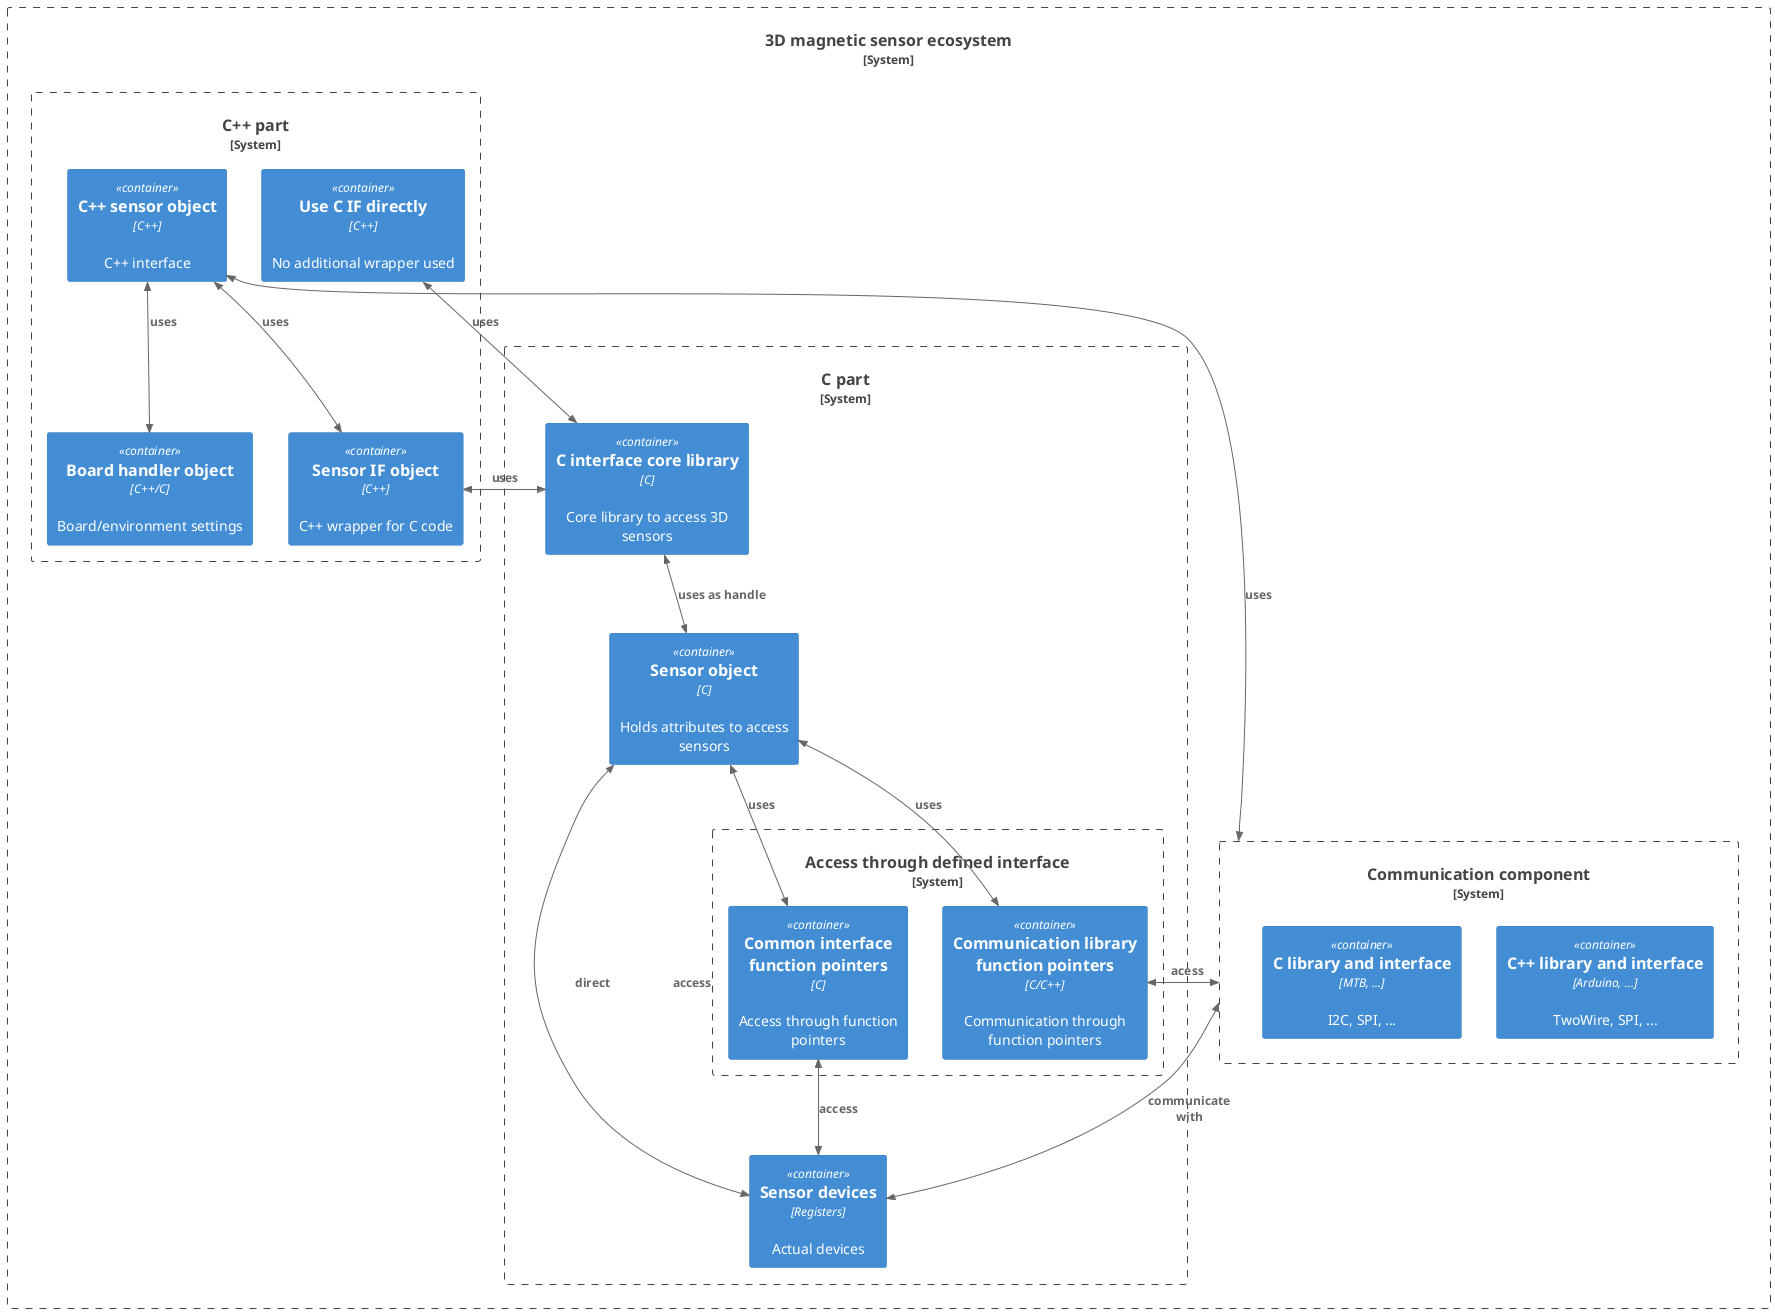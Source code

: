 @startuml 3D-Mag-Library System Diagram

    !include <C4/C4_Container>

    System_Boundary(ecosystem, "3D magnetic sensor ecosystem") {

        System_Boundary(com, "Communication component") {
            Container(comLibCPP, "C++ library and interface", "Arduino, ...", "TwoWire, SPI, ...")
            Container(comLibC, "C library and interface", "MTB, ...", "I2C, SPI, ...")
        }

        System_Boundary(C, "C part") {
            Container(sensorCore, "C interface core library", "C", "Core library to access 3D sensors")
            Container(sensorStruct, "Sensor object", "C", "Holds attributes to access sensors")

            System_Boundary(access, "Access through defined interface") {
                Container(libFuncPts, "Common interface function pointers", "C", "Access through function pointers")
                Container(comFuncPtrs, "Communication library function pointers", "C/C++", "Communication through function pointers")

                BiRel(comFuncPtrs, com, "acess")
            }

            Container(sensorDevice, "Sensor devices", "Registers", "Actual devices")

            BiRel(sensorCore, sensorStruct, "uses as handle")

            BiRel(sensorStruct, sensorDevice, "direct\
                    access                  ")
            BiRel(sensorStruct, libFuncPts, "uses")
            BiRel(sensorStruct, comFuncPtrs, "uses")
            BiRel(libFuncPts, sensorDevice, "access")
           
            BiRel(com, sensorDevice, "communicate\
                    with             ")
         }

        System_Boundary(CPP, "C++ part") {
            Container(directCIF, "Use C IF directly", "C++", "No additional wrapper used")
            Container(sensorObject, "C++ sensor object", "C++", "C++ interface")
            Container(sensorIF, "Sensor IF object", "C++", "C++ wrapper for C code")

            BiRel(directCIF, sensorCore, "uses")
            BiRel(sensorObject, sensorIF, "uses")
            BiRel(sensorIF, sensorCore, "uses")
            BiRel_D(sensorObject, com, "uses")

            Container(boardSup, "Board handler object", "C++/C", "Board/environment settings")
            BiRel(sensorObject, boardSup, "uses")
            boardSup -[hidden]left- sensorCore
        }
    }

@enduml

